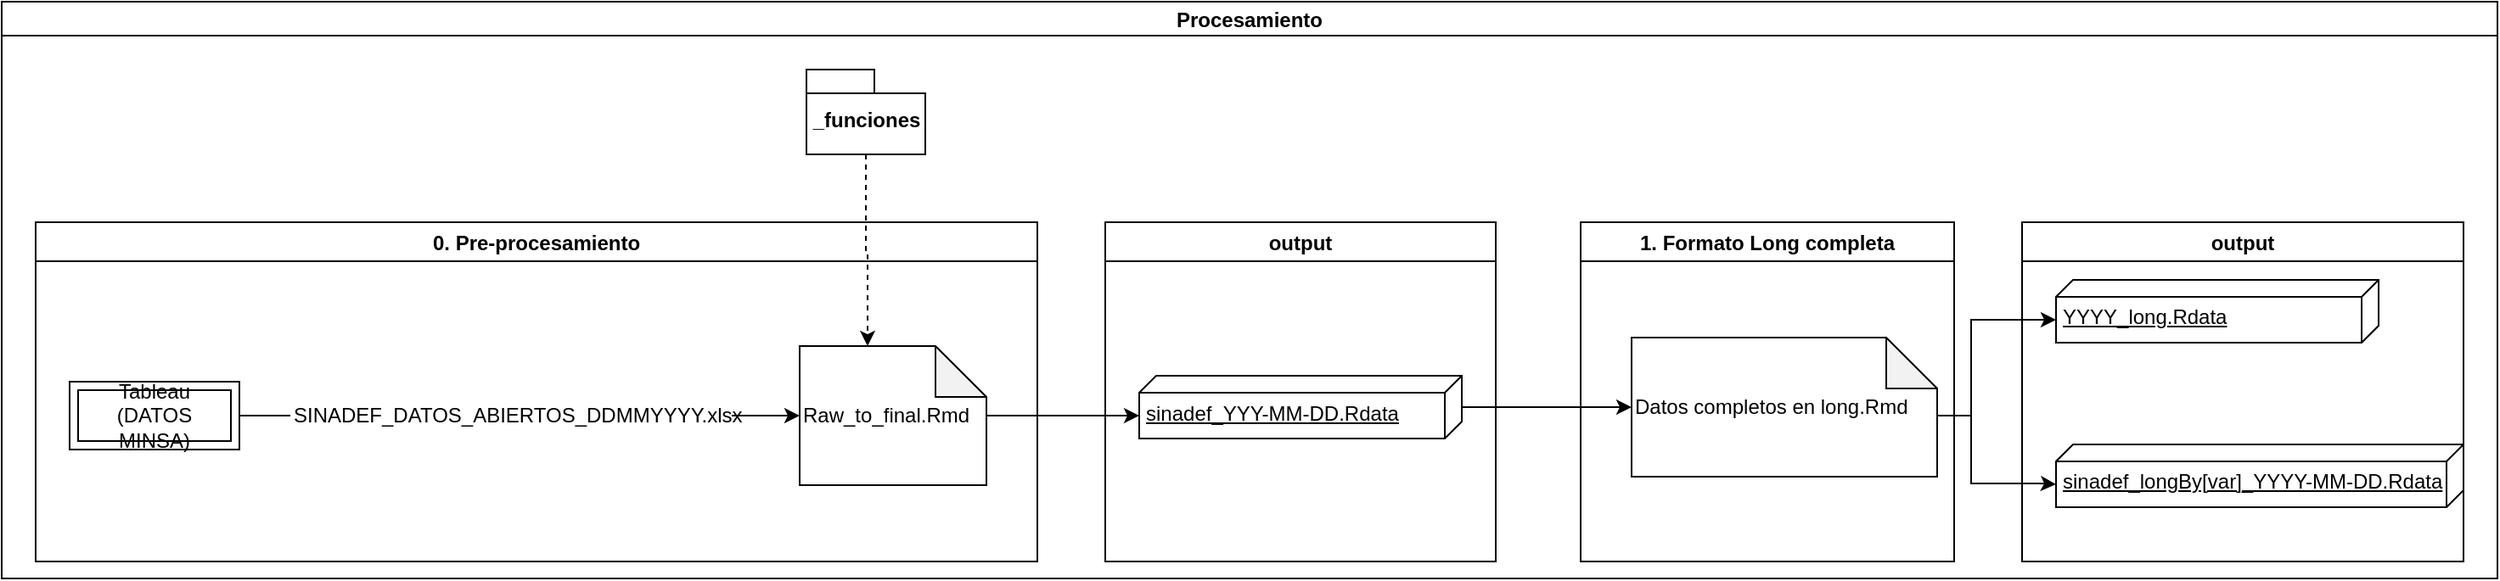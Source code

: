 <mxfile version="13.10.9" type="device"><diagram id="FUmSvxTfVXbt8riDOtdF" name="Page-1"><mxGraphModel dx="2370" dy="1272" grid="1" gridSize="10" guides="1" tooltips="1" connect="1" arrows="1" fold="1" page="1" pageScale="1" pageWidth="1169" pageHeight="827" math="0" shadow="0"><root><mxCell id="0"/><mxCell id="1" parent="0"/><mxCell id="za-gksBWe2u4qQ5hfSLq-71" value="Procesamiento" style="swimlane;startSize=20;align=center;" parent="1" vertex="1"><mxGeometry x="10" y="250" width="1470" height="340" as="geometry"/></mxCell><mxCell id="za-gksBWe2u4qQ5hfSLq-37" value="SINADEF_DATOS_ABIERTOS_DDMMYYYY.xlsx" style="text;html=1;strokeColor=none;fillColor=none;align=left;verticalAlign=middle;whiteSpace=wrap;rounded=0;" parent="za-gksBWe2u4qQ5hfSLq-71" vertex="1"><mxGeometry x="170" y="234" width="260" height="20" as="geometry"/></mxCell><mxCell id="nF2ObBDr-jZDksHo1Rjn-4" style="edgeStyle=orthogonalEdgeStyle;rounded=0;orthogonalLoop=1;jettySize=auto;html=1;entryX=0;entryY=0;entryDx=23.5;entryDy=190;entryPerimeter=0;" edge="1" parent="za-gksBWe2u4qQ5hfSLq-71" source="za-gksBWe2u4qQ5hfSLq-52" target="za-gksBWe2u4qQ5hfSLq-70"><mxGeometry relative="1" as="geometry"/></mxCell><mxCell id="za-gksBWe2u4qQ5hfSLq-52" value="Raw_to_final.Rmd" style="shape=note;whiteSpace=wrap;html=1;backgroundOutline=1;darkOpacity=0.05;align=left;" parent="za-gksBWe2u4qQ5hfSLq-71" vertex="1"><mxGeometry x="470" y="203" width="110" height="82" as="geometry"/></mxCell><mxCell id="nF2ObBDr-jZDksHo1Rjn-2" style="edgeStyle=orthogonalEdgeStyle;rounded=0;orthogonalLoop=1;jettySize=auto;html=1;" edge="1" parent="za-gksBWe2u4qQ5hfSLq-71" source="za-gksBWe2u4qQ5hfSLq-37" target="za-gksBWe2u4qQ5hfSLq-52"><mxGeometry relative="1" as="geometry"/></mxCell><mxCell id="nF2ObBDr-jZDksHo1Rjn-3" value="0. Pre-procesamiento" style="swimlane;" vertex="1" parent="za-gksBWe2u4qQ5hfSLq-71"><mxGeometry x="20" y="130" width="590" height="200" as="geometry"/></mxCell><mxCell id="za-gksBWe2u4qQ5hfSLq-58" value="&lt;div&gt;Tableau&lt;/div&gt;&lt;div&gt;(DATOS MINSA)&lt;br&gt;&lt;/div&gt;" style="shape=ext;margin=3;double=1;whiteSpace=wrap;html=1;align=center;" parent="nF2ObBDr-jZDksHo1Rjn-3" vertex="1"><mxGeometry x="20" y="94" width="100" height="40" as="geometry"/></mxCell><mxCell id="za-gksBWe2u4qQ5hfSLq-55" value="_funciones" style="shape=folder;fontStyle=1;spacingTop=10;tabWidth=40;tabHeight=14;tabPosition=left;html=1;" parent="za-gksBWe2u4qQ5hfSLq-71" vertex="1"><mxGeometry x="474" y="40" width="70" height="50" as="geometry"/></mxCell><mxCell id="za-gksBWe2u4qQ5hfSLq-56" style="edgeStyle=orthogonalEdgeStyle;rounded=0;orthogonalLoop=1;jettySize=auto;html=1;entryX=0;entryY=0;entryDx=40;entryDy=0;entryPerimeter=0;dashed=1;" parent="za-gksBWe2u4qQ5hfSLq-71" source="za-gksBWe2u4qQ5hfSLq-55" target="za-gksBWe2u4qQ5hfSLq-52" edge="1"><mxGeometry relative="1" as="geometry"/></mxCell><mxCell id="nF2ObBDr-jZDksHo1Rjn-9" style="edgeStyle=orthogonalEdgeStyle;rounded=0;orthogonalLoop=1;jettySize=auto;html=1;entryX=0;entryY=0.5;entryDx=0;entryDy=0;entryPerimeter=0;" edge="1" parent="za-gksBWe2u4qQ5hfSLq-71" source="za-gksBWe2u4qQ5hfSLq-70" target="nF2ObBDr-jZDksHo1Rjn-7"><mxGeometry relative="1" as="geometry"/></mxCell><mxCell id="za-gksBWe2u4qQ5hfSLq-70" value="sinadef_YYY-MM-DD.Rdata" style="verticalAlign=top;align=left;spacingTop=8;spacingLeft=2;spacingRight=12;shape=cube;size=10;direction=south;fontStyle=4;html=1;" parent="za-gksBWe2u4qQ5hfSLq-71" vertex="1"><mxGeometry x="670" y="220.5" width="190" height="37" as="geometry"/></mxCell><mxCell id="nF2ObBDr-jZDksHo1Rjn-5" value="output" style="swimlane;" vertex="1" parent="za-gksBWe2u4qQ5hfSLq-71"><mxGeometry x="650" y="130" width="230" height="200" as="geometry"/></mxCell><mxCell id="nF2ObBDr-jZDksHo1Rjn-6" value="1. Formato Long completa" style="swimlane;" vertex="1" parent="za-gksBWe2u4qQ5hfSLq-71"><mxGeometry x="930" y="130" width="220" height="200" as="geometry"/></mxCell><mxCell id="nF2ObBDr-jZDksHo1Rjn-7" value="Datos completos en long.Rmd" style="shape=note;whiteSpace=wrap;html=1;backgroundOutline=1;darkOpacity=0.05;align=left;" vertex="1" parent="nF2ObBDr-jZDksHo1Rjn-6"><mxGeometry x="30" y="68" width="180" height="82" as="geometry"/></mxCell><mxCell id="nF2ObBDr-jZDksHo1Rjn-10" style="edgeStyle=orthogonalEdgeStyle;rounded=0;orthogonalLoop=1;jettySize=auto;html=1;entryX=0;entryY=0;entryDx=23.5;entryDy=190;entryPerimeter=0;" edge="1" parent="za-gksBWe2u4qQ5hfSLq-71" target="nF2ObBDr-jZDksHo1Rjn-11"><mxGeometry relative="1" as="geometry"><mxPoint x="1140" y="244.0" as="sourcePoint"/><Array as="points"><mxPoint x="1160" y="244"/><mxPoint x="1160" y="188"/></Array></mxGeometry></mxCell><mxCell id="nF2ObBDr-jZDksHo1Rjn-12" value="output" style="swimlane;" vertex="1" parent="za-gksBWe2u4qQ5hfSLq-71"><mxGeometry x="1190" y="130" width="260" height="200" as="geometry"/></mxCell><mxCell id="nF2ObBDr-jZDksHo1Rjn-11" value="YYYY_long.Rdata" style="verticalAlign=top;align=left;spacingTop=8;spacingLeft=2;spacingRight=12;shape=cube;size=10;direction=south;fontStyle=4;html=1;" vertex="1" parent="nF2ObBDr-jZDksHo1Rjn-12"><mxGeometry x="20" y="34" width="190" height="37" as="geometry"/></mxCell><mxCell id="nF2ObBDr-jZDksHo1Rjn-13" value="sinadef_longBy[var]_YYYY-MM-DD.Rdata" style="verticalAlign=top;align=left;spacingTop=8;spacingLeft=2;spacingRight=12;shape=cube;size=10;direction=south;fontStyle=4;html=1;" vertex="1" parent="nF2ObBDr-jZDksHo1Rjn-12"><mxGeometry x="20" y="131" width="240" height="37" as="geometry"/></mxCell><mxCell id="nF2ObBDr-jZDksHo1Rjn-16" style="edgeStyle=orthogonalEdgeStyle;rounded=0;orthogonalLoop=1;jettySize=auto;html=1;entryX=0;entryY=0;entryDx=23.5;entryDy=240;entryPerimeter=0;" edge="1" parent="za-gksBWe2u4qQ5hfSLq-71" target="nF2ObBDr-jZDksHo1Rjn-13"><mxGeometry relative="1" as="geometry"><mxPoint x="1140" y="244" as="sourcePoint"/><mxPoint x="1204.0" y="235" as="targetPoint"/><Array as="points"><mxPoint x="1160" y="244"/><mxPoint x="1160" y="284"/><mxPoint x="1200" y="284"/></Array></mxGeometry></mxCell><mxCell id="za-gksBWe2u4qQ5hfSLq-63" style="edgeStyle=orthogonalEdgeStyle;rounded=0;orthogonalLoop=1;jettySize=auto;html=1;entryX=0;entryY=0.5;entryDx=0;entryDy=0;endArrow=none;endFill=0;" parent="za-gksBWe2u4qQ5hfSLq-71" source="za-gksBWe2u4qQ5hfSLq-58" target="za-gksBWe2u4qQ5hfSLq-37" edge="1"><mxGeometry relative="1" as="geometry"/></mxCell></root></mxGraphModel></diagram></mxfile>